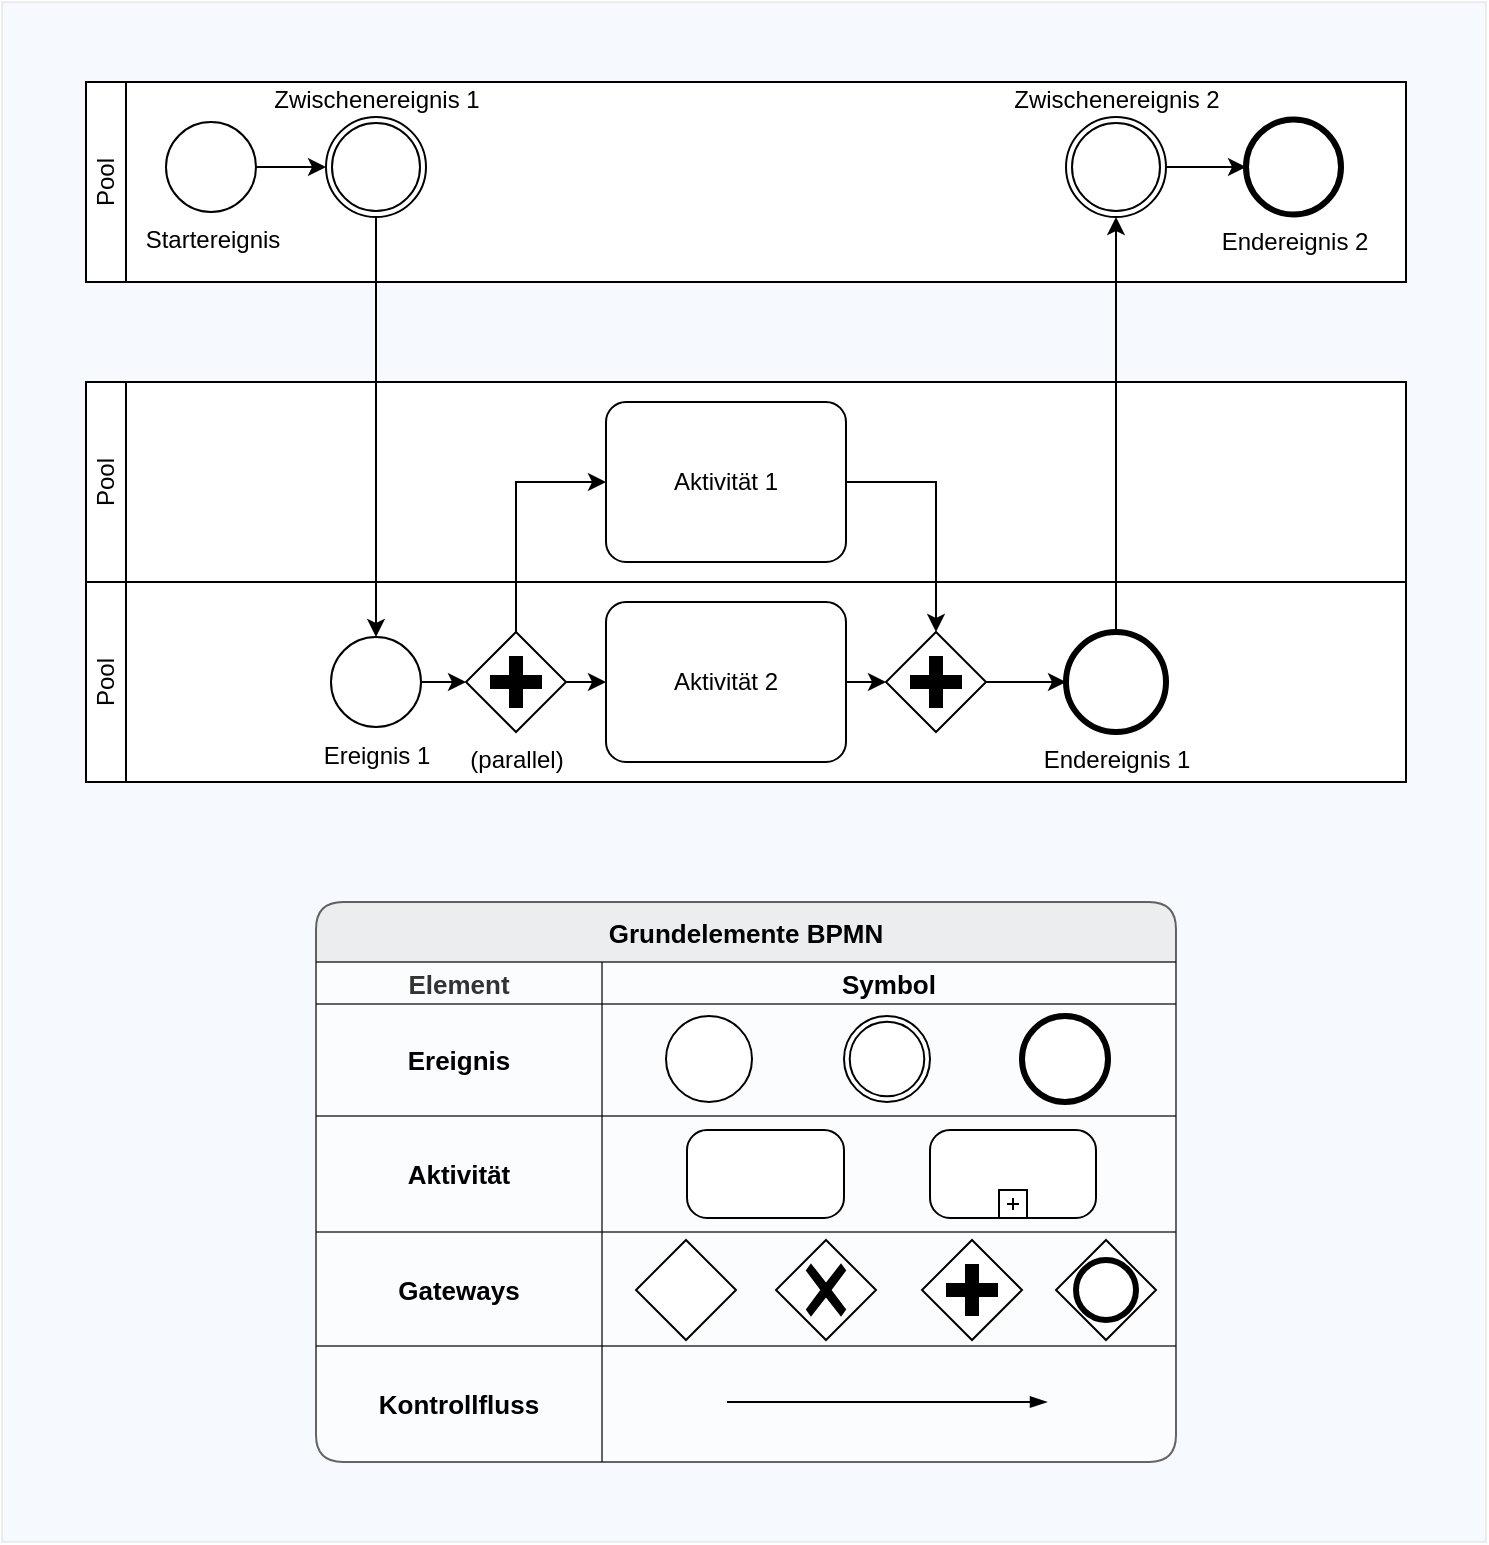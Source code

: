 <mxfile version="24.7.17">
  <diagram name="Seite-1" id="XW_0ANEHmPP_M-6RpB5G">
    <mxGraphModel dx="2601" dy="941" grid="1" gridSize="10" guides="1" tooltips="1" connect="1" arrows="1" fold="1" page="1" pageScale="1" pageWidth="827" pageHeight="1169" math="0" shadow="0">
      <root>
        <mxCell id="0" />
        <mxCell id="1" parent="0" />
        <mxCell id="kurR8D_o498Ej0qyucVB-48" value="" style="rounded=0;whiteSpace=wrap;html=1;fillColor=#A9C4EB;strokeColor=#666666;fontColor=#333333;opacity=10;" parent="1" vertex="1">
          <mxGeometry x="-322" y="160" width="742" height="770" as="geometry" />
        </mxCell>
        <mxCell id="P1MDgO6zlZVomxwXiuD8-85" value="Pool" style="swimlane;html=1;startSize=20;fontStyle=0;collapsible=0;horizontal=0;swimlaneLine=1;swimlaneFillColor=#ffffff;strokeWidth=1;whiteSpace=wrap;" parent="1" vertex="1">
          <mxGeometry x="-280" y="200" width="660" height="100" as="geometry" />
        </mxCell>
        <mxCell id="P1MDgO6zlZVomxwXiuD8-92" style="edgeStyle=orthogonalEdgeStyle;rounded=0;orthogonalLoop=1;jettySize=auto;html=1;exitX=1;exitY=0.5;exitDx=0;exitDy=0;exitPerimeter=0;" parent="P1MDgO6zlZVomxwXiuD8-85" source="P1MDgO6zlZVomxwXiuD8-88" target="P1MDgO6zlZVomxwXiuD8-91" edge="1">
          <mxGeometry relative="1" as="geometry" />
        </mxCell>
        <mxCell id="P1MDgO6zlZVomxwXiuD8-88" value="Startereignis" style="points=[[0.145,0.145,0],[0.5,0,0],[0.855,0.145,0],[1,0.5,0],[0.855,0.855,0],[0.5,1,0],[0.145,0.855,0],[0,0.5,0]];shape=mxgraph.bpmn.event;html=1;verticalLabelPosition=bottom;labelBackgroundColor=#ffffff;verticalAlign=top;align=center;perimeter=ellipsePerimeter;outlineConnect=0;aspect=fixed;outline=standard;symbol=general;" parent="P1MDgO6zlZVomxwXiuD8-85" vertex="1">
          <mxGeometry x="40" y="20" width="45" height="45" as="geometry" />
        </mxCell>
        <mxCell id="P1MDgO6zlZVomxwXiuD8-91" value="Zwischenereignis 1" style="points=[[0.145,0.145,0],[0.5,0,0],[0.855,0.145,0],[1,0.5,0],[0.855,0.855,0],[0.5,1,0],[0.145,0.855,0],[0,0.5,0]];shape=mxgraph.bpmn.event;html=1;verticalLabelPosition=top;labelBackgroundColor=#ffffff;verticalAlign=bottom;align=center;perimeter=ellipsePerimeter;outlineConnect=0;aspect=fixed;outline=throwing;symbol=general;labelPosition=center;" parent="P1MDgO6zlZVomxwXiuD8-85" vertex="1">
          <mxGeometry x="120" y="17.5" width="50" height="50" as="geometry" />
        </mxCell>
        <mxCell id="P1MDgO6zlZVomxwXiuD8-113" value="Zwischenereignis 2" style="points=[[0.145,0.145,0],[0.5,0,0],[0.855,0.145,0],[1,0.5,0],[0.855,0.855,0],[0.5,1,0],[0.145,0.855,0],[0,0.5,0]];shape=mxgraph.bpmn.event;html=1;verticalLabelPosition=top;labelBackgroundColor=#ffffff;verticalAlign=bottom;align=center;perimeter=ellipsePerimeter;outlineConnect=0;aspect=fixed;outline=throwing;symbol=general;labelPosition=center;" parent="P1MDgO6zlZVomxwXiuD8-85" vertex="1">
          <mxGeometry x="490" y="17.5" width="50" height="50" as="geometry" />
        </mxCell>
        <mxCell id="P1MDgO6zlZVomxwXiuD8-116" value="Endereignis 2" style="points=[[0.145,0.145,0],[0.5,0,0],[0.855,0.145,0],[1,0.5,0],[0.855,0.855,0],[0.5,1,0],[0.145,0.855,0],[0,0.5,0]];shape=mxgraph.bpmn.event;html=1;verticalLabelPosition=bottom;labelBackgroundColor=#ffffff;verticalAlign=top;align=center;perimeter=ellipsePerimeter;outlineConnect=0;aspect=fixed;outline=end;symbol=terminate2;" parent="P1MDgO6zlZVomxwXiuD8-85" vertex="1">
          <mxGeometry x="580" y="18.75" width="47.5" height="47.5" as="geometry" />
        </mxCell>
        <mxCell id="P1MDgO6zlZVomxwXiuD8-117" style="edgeStyle=orthogonalEdgeStyle;rounded=0;orthogonalLoop=1;jettySize=auto;html=1;exitX=1;exitY=0.5;exitDx=0;exitDy=0;exitPerimeter=0;entryX=0;entryY=0.5;entryDx=0;entryDy=0;entryPerimeter=0;" parent="P1MDgO6zlZVomxwXiuD8-85" source="P1MDgO6zlZVomxwXiuD8-113" target="P1MDgO6zlZVomxwXiuD8-116" edge="1">
          <mxGeometry relative="1" as="geometry" />
        </mxCell>
        <mxCell id="P1MDgO6zlZVomxwXiuD8-86" value="Pool" style="swimlane;html=1;startSize=20;fontStyle=0;collapsible=0;horizontal=0;swimlaneLine=1;swimlaneFillColor=#ffffff;strokeWidth=1;whiteSpace=wrap;" parent="1" vertex="1">
          <mxGeometry x="-280" y="350" width="660" height="100" as="geometry" />
        </mxCell>
        <mxCell id="P1MDgO6zlZVomxwXiuD8-101" value="Aktivität 1" style="points=[[0.25,0,0],[0.5,0,0],[0.75,0,0],[1,0.25,0],[1,0.5,0],[1,0.75,0],[0.75,1,0],[0.5,1,0],[0.25,1,0],[0,0.75,0],[0,0.5,0],[0,0.25,0]];shape=mxgraph.bpmn.task;whiteSpace=wrap;rectStyle=rounded;size=10;html=1;container=1;expand=0;collapsible=0;taskMarker=abstract;" parent="P1MDgO6zlZVomxwXiuD8-86" vertex="1">
          <mxGeometry x="260" y="10" width="120" height="80" as="geometry" />
        </mxCell>
        <mxCell id="P1MDgO6zlZVomxwXiuD8-87" value="Pool" style="swimlane;html=1;startSize=20;fontStyle=0;collapsible=0;horizontal=0;swimlaneLine=1;swimlaneFillColor=#ffffff;strokeWidth=1;whiteSpace=wrap;" parent="1" vertex="1">
          <mxGeometry x="-280" y="450" width="660" height="100" as="geometry" />
        </mxCell>
        <mxCell id="P1MDgO6zlZVomxwXiuD8-93" value="Ereignis 1" style="points=[[0.145,0.145,0],[0.5,0,0],[0.855,0.145,0],[1,0.5,0],[0.855,0.855,0],[0.5,1,0],[0.145,0.855,0],[0,0.5,0]];shape=mxgraph.bpmn.event;html=1;verticalLabelPosition=bottom;labelBackgroundColor=#ffffff;verticalAlign=top;align=center;perimeter=ellipsePerimeter;outlineConnect=0;aspect=fixed;outline=standard;symbol=general;" parent="P1MDgO6zlZVomxwXiuD8-87" vertex="1">
          <mxGeometry x="122.5" y="27.5" width="45" height="45" as="geometry" />
        </mxCell>
        <mxCell id="P1MDgO6zlZVomxwXiuD8-99" value="(parallel)" style="points=[[0.25,0.25,0],[0.5,0,0],[0.75,0.25,0],[1,0.5,0],[0.75,0.75,0],[0.5,1,0],[0.25,0.75,0],[0,0.5,0]];shape=mxgraph.bpmn.gateway2;html=1;verticalLabelPosition=bottom;labelBackgroundColor=#ffffff;verticalAlign=top;align=center;perimeter=rhombusPerimeter;outlineConnect=0;outline=none;symbol=none;gwType=parallel;" parent="P1MDgO6zlZVomxwXiuD8-87" vertex="1">
          <mxGeometry x="190" y="25" width="50" height="50" as="geometry" />
        </mxCell>
        <mxCell id="P1MDgO6zlZVomxwXiuD8-100" style="edgeStyle=orthogonalEdgeStyle;rounded=0;orthogonalLoop=1;jettySize=auto;html=1;exitX=1;exitY=0.5;exitDx=0;exitDy=0;exitPerimeter=0;entryX=0;entryY=0.5;entryDx=0;entryDy=0;entryPerimeter=0;" parent="P1MDgO6zlZVomxwXiuD8-87" source="P1MDgO6zlZVomxwXiuD8-93" target="P1MDgO6zlZVomxwXiuD8-99" edge="1">
          <mxGeometry relative="1" as="geometry" />
        </mxCell>
        <mxCell id="P1MDgO6zlZVomxwXiuD8-102" value="Aktivität 2" style="points=[[0.25,0,0],[0.5,0,0],[0.75,0,0],[1,0.25,0],[1,0.5,0],[1,0.75,0],[0.75,1,0],[0.5,1,0],[0.25,1,0],[0,0.75,0],[0,0.5,0],[0,0.25,0]];shape=mxgraph.bpmn.task;whiteSpace=wrap;rectStyle=rounded;size=10;html=1;container=1;expand=0;collapsible=0;taskMarker=abstract;" parent="P1MDgO6zlZVomxwXiuD8-87" vertex="1">
          <mxGeometry x="260" y="10" width="120" height="80" as="geometry" />
        </mxCell>
        <mxCell id="P1MDgO6zlZVomxwXiuD8-106" style="edgeStyle=orthogonalEdgeStyle;rounded=0;orthogonalLoop=1;jettySize=auto;html=1;exitX=1;exitY=0.5;exitDx=0;exitDy=0;exitPerimeter=0;entryX=0;entryY=0.5;entryDx=0;entryDy=0;entryPerimeter=0;" parent="P1MDgO6zlZVomxwXiuD8-87" source="P1MDgO6zlZVomxwXiuD8-99" target="P1MDgO6zlZVomxwXiuD8-102" edge="1">
          <mxGeometry relative="1" as="geometry" />
        </mxCell>
        <mxCell id="P1MDgO6zlZVomxwXiuD8-107" value="" style="points=[[0.25,0.25,0],[0.5,0,0],[0.75,0.25,0],[1,0.5,0],[0.75,0.75,0],[0.5,1,0],[0.25,0.75,0],[0,0.5,0]];shape=mxgraph.bpmn.gateway2;html=1;verticalLabelPosition=bottom;labelBackgroundColor=#ffffff;verticalAlign=top;align=center;perimeter=rhombusPerimeter;outlineConnect=0;outline=none;symbol=none;gwType=parallel;" parent="P1MDgO6zlZVomxwXiuD8-87" vertex="1">
          <mxGeometry x="400" y="25" width="50" height="50" as="geometry" />
        </mxCell>
        <mxCell id="P1MDgO6zlZVomxwXiuD8-108" style="edgeStyle=orthogonalEdgeStyle;rounded=0;orthogonalLoop=1;jettySize=auto;html=1;exitX=1;exitY=0.5;exitDx=0;exitDy=0;exitPerimeter=0;entryX=0;entryY=0.5;entryDx=0;entryDy=0;entryPerimeter=0;" parent="P1MDgO6zlZVomxwXiuD8-87" source="P1MDgO6zlZVomxwXiuD8-102" target="P1MDgO6zlZVomxwXiuD8-107" edge="1">
          <mxGeometry relative="1" as="geometry" />
        </mxCell>
        <mxCell id="P1MDgO6zlZVomxwXiuD8-118" value="" style="edgeStyle=orthogonalEdgeStyle;rounded=0;orthogonalLoop=1;jettySize=auto;html=1;exitX=1;exitY=0.5;exitDx=0;exitDy=0;exitPerimeter=0;entryX=0;entryY=0.5;entryDx=0;entryDy=0;entryPerimeter=0;" parent="P1MDgO6zlZVomxwXiuD8-87" source="P1MDgO6zlZVomxwXiuD8-107" target="P1MDgO6zlZVomxwXiuD8-115" edge="1">
          <mxGeometry relative="1" as="geometry">
            <mxPoint x="170" y="500" as="sourcePoint" />
            <mxPoint x="280" y="500" as="targetPoint" />
          </mxGeometry>
        </mxCell>
        <mxCell id="P1MDgO6zlZVomxwXiuD8-115" value="Endereignis 1" style="points=[[0.145,0.145,0],[0.5,0,0],[0.855,0.145,0],[1,0.5,0],[0.855,0.855,0],[0.5,1,0],[0.145,0.855,0],[0,0.5,0]];shape=mxgraph.bpmn.event;html=1;verticalLabelPosition=bottom;labelBackgroundColor=#ffffff;verticalAlign=top;align=center;perimeter=ellipsePerimeter;outlineConnect=0;aspect=fixed;outline=end;symbol=terminate2;" parent="P1MDgO6zlZVomxwXiuD8-87" vertex="1">
          <mxGeometry x="490" y="25" width="50" height="50" as="geometry" />
        </mxCell>
        <mxCell id="P1MDgO6zlZVomxwXiuD8-94" style="edgeStyle=orthogonalEdgeStyle;rounded=0;orthogonalLoop=1;jettySize=auto;html=1;exitX=0.5;exitY=1;exitDx=0;exitDy=0;exitPerimeter=0;entryX=0.5;entryY=0;entryDx=0;entryDy=0;entryPerimeter=0;" parent="1" source="P1MDgO6zlZVomxwXiuD8-91" target="P1MDgO6zlZVomxwXiuD8-93" edge="1">
          <mxGeometry relative="1" as="geometry" />
        </mxCell>
        <mxCell id="P1MDgO6zlZVomxwXiuD8-104" style="edgeStyle=orthogonalEdgeStyle;rounded=0;orthogonalLoop=1;jettySize=auto;html=1;exitX=0.5;exitY=0;exitDx=0;exitDy=0;exitPerimeter=0;entryX=0;entryY=0.5;entryDx=0;entryDy=0;entryPerimeter=0;" parent="1" source="P1MDgO6zlZVomxwXiuD8-99" target="P1MDgO6zlZVomxwXiuD8-101" edge="1">
          <mxGeometry relative="1" as="geometry" />
        </mxCell>
        <mxCell id="P1MDgO6zlZVomxwXiuD8-109" style="edgeStyle=orthogonalEdgeStyle;rounded=0;orthogonalLoop=1;jettySize=auto;html=1;exitX=1;exitY=0.5;exitDx=0;exitDy=0;exitPerimeter=0;entryX=0.5;entryY=0;entryDx=0;entryDy=0;entryPerimeter=0;" parent="1" source="P1MDgO6zlZVomxwXiuD8-101" target="P1MDgO6zlZVomxwXiuD8-107" edge="1">
          <mxGeometry relative="1" as="geometry" />
        </mxCell>
        <mxCell id="P1MDgO6zlZVomxwXiuD8-119" style="edgeStyle=orthogonalEdgeStyle;rounded=0;orthogonalLoop=1;jettySize=auto;html=1;exitX=0.5;exitY=0;exitDx=0;exitDy=0;exitPerimeter=0;" parent="1" source="P1MDgO6zlZVomxwXiuD8-115" target="P1MDgO6zlZVomxwXiuD8-113" edge="1">
          <mxGeometry relative="1" as="geometry" />
        </mxCell>
        <mxCell id="P1MDgO6zlZVomxwXiuD8-25" value="Grundelemente BPMN" style="shape=table;startSize=30;container=1;collapsible=0;childLayout=tableLayout;labelBackgroundColor=none;labelBorderColor=none;textShadow=0;fontSize=13;fontStyle=1;strokeWidth=1;fillColor=#E6E6E6;gradientColor=none;swimlaneFillColor=default;rounded=1;shadow=0;swimlaneLine=1;opacity=60;" parent="1" vertex="1">
          <mxGeometry x="-165" y="610" width="430" height="280" as="geometry" />
        </mxCell>
        <mxCell id="P1MDgO6zlZVomxwXiuD8-26" value="" style="shape=tableRow;horizontal=0;startSize=0;swimlaneHead=0;swimlaneBody=0;strokeColor=inherit;top=0;left=0;bottom=0;right=0;collapsible=0;dropTarget=0;fillColor=none;points=[[0,0.5],[1,0.5]];portConstraint=eastwest;fontSize=13;" parent="P1MDgO6zlZVomxwXiuD8-25" vertex="1">
          <mxGeometry y="30" width="430" height="21" as="geometry" />
        </mxCell>
        <mxCell id="P1MDgO6zlZVomxwXiuD8-27" value="&lt;b&gt;Element&lt;/b&gt;" style="shape=partialRectangle;html=1;whiteSpace=wrap;connectable=0;overflow=hidden;top=0;left=0;bottom=0;right=0;pointerEvents=1;fontSize=13;fillColor=none;fontColor=#333333;strokeColor=#000000;" parent="P1MDgO6zlZVomxwXiuD8-26" vertex="1">
          <mxGeometry width="143" height="21" as="geometry">
            <mxRectangle width="143" height="21" as="alternateBounds" />
          </mxGeometry>
        </mxCell>
        <mxCell id="P1MDgO6zlZVomxwXiuD8-28" value="&lt;b&gt;Symbol&lt;/b&gt;" style="shape=partialRectangle;html=1;whiteSpace=wrap;connectable=0;overflow=hidden;top=0;left=0;bottom=0;right=0;pointerEvents=1;fontSize=13;fillColor=none;" parent="P1MDgO6zlZVomxwXiuD8-26" vertex="1">
          <mxGeometry x="143" width="287" height="21" as="geometry">
            <mxRectangle width="287" height="21" as="alternateBounds" />
          </mxGeometry>
        </mxCell>
        <mxCell id="P1MDgO6zlZVomxwXiuD8-30" value="" style="shape=tableRow;horizontal=0;startSize=0;swimlaneHead=0;swimlaneBody=0;strokeColor=default;top=0;left=0;bottom=0;right=0;collapsible=0;dropTarget=0;fillColor=none;points=[[0,0.5],[1,0.5]];portConstraint=eastwest;fontSize=13;" parent="P1MDgO6zlZVomxwXiuD8-25" vertex="1">
          <mxGeometry y="51" width="430" height="56" as="geometry" />
        </mxCell>
        <mxCell id="P1MDgO6zlZVomxwXiuD8-31" value="&lt;b&gt;Ereignis&lt;/b&gt;" style="shape=partialRectangle;html=1;whiteSpace=wrap;connectable=0;strokeColor=inherit;overflow=hidden;fillColor=none;top=0;left=0;bottom=0;right=0;pointerEvents=1;fontSize=13;" parent="P1MDgO6zlZVomxwXiuD8-30" vertex="1">
          <mxGeometry width="143" height="56" as="geometry">
            <mxRectangle width="143" height="56" as="alternateBounds" />
          </mxGeometry>
        </mxCell>
        <mxCell id="P1MDgO6zlZVomxwXiuD8-32" value="" style="shape=partialRectangle;html=1;whiteSpace=wrap;connectable=0;strokeColor=default;overflow=hidden;fillColor=none;top=0;left=0;bottom=0;right=0;pointerEvents=1;fontSize=13;" parent="P1MDgO6zlZVomxwXiuD8-30" vertex="1">
          <mxGeometry x="143" width="287" height="56" as="geometry">
            <mxRectangle width="287" height="56" as="alternateBounds" />
          </mxGeometry>
        </mxCell>
        <mxCell id="P1MDgO6zlZVomxwXiuD8-34" value="" style="shape=tableRow;horizontal=0;startSize=0;swimlaneHead=0;swimlaneBody=0;strokeColor=inherit;top=0;left=0;bottom=0;right=0;collapsible=0;dropTarget=0;fillColor=none;points=[[0,0.5],[1,0.5]];portConstraint=eastwest;fontSize=13;" parent="P1MDgO6zlZVomxwXiuD8-25" vertex="1">
          <mxGeometry y="107" width="430" height="58" as="geometry" />
        </mxCell>
        <mxCell id="P1MDgO6zlZVomxwXiuD8-35" value="&lt;b&gt;Aktivität&lt;/b&gt;" style="shape=partialRectangle;html=1;whiteSpace=wrap;connectable=0;strokeColor=inherit;overflow=hidden;fillColor=none;top=0;left=0;bottom=0;right=0;pointerEvents=1;fontSize=13;" parent="P1MDgO6zlZVomxwXiuD8-34" vertex="1">
          <mxGeometry width="143" height="58" as="geometry">
            <mxRectangle width="143" height="58" as="alternateBounds" />
          </mxGeometry>
        </mxCell>
        <mxCell id="P1MDgO6zlZVomxwXiuD8-36" value="" style="shape=partialRectangle;html=1;whiteSpace=wrap;connectable=0;strokeColor=inherit;overflow=hidden;fillColor=none;top=0;left=0;bottom=0;right=0;pointerEvents=1;fontSize=13;" parent="P1MDgO6zlZVomxwXiuD8-34" vertex="1">
          <mxGeometry x="143" width="287" height="58" as="geometry">
            <mxRectangle width="287" height="58" as="alternateBounds" />
          </mxGeometry>
        </mxCell>
        <mxCell id="P1MDgO6zlZVomxwXiuD8-42" value="" style="shape=tableRow;horizontal=0;startSize=0;swimlaneHead=0;swimlaneBody=0;strokeColor=inherit;top=0;left=0;bottom=0;right=0;collapsible=0;dropTarget=0;fillColor=none;points=[[0,0.5],[1,0.5]];portConstraint=eastwest;fontSize=13;" parent="P1MDgO6zlZVomxwXiuD8-25" vertex="1">
          <mxGeometry y="165" width="430" height="57" as="geometry" />
        </mxCell>
        <mxCell id="P1MDgO6zlZVomxwXiuD8-43" value="&lt;b&gt;Gateways&lt;/b&gt;" style="shape=partialRectangle;html=1;whiteSpace=wrap;connectable=0;strokeColor=inherit;overflow=hidden;fillColor=none;top=0;left=0;bottom=0;right=0;pointerEvents=1;fontSize=13;" parent="P1MDgO6zlZVomxwXiuD8-42" vertex="1">
          <mxGeometry width="143" height="57" as="geometry">
            <mxRectangle width="143" height="57" as="alternateBounds" />
          </mxGeometry>
        </mxCell>
        <mxCell id="P1MDgO6zlZVomxwXiuD8-44" value="" style="shape=partialRectangle;html=1;whiteSpace=wrap;connectable=0;strokeColor=inherit;overflow=hidden;fillColor=none;top=0;left=0;bottom=0;right=0;pointerEvents=1;fontSize=13;" parent="P1MDgO6zlZVomxwXiuD8-42" vertex="1">
          <mxGeometry x="143" width="287" height="57" as="geometry">
            <mxRectangle width="287" height="57" as="alternateBounds" />
          </mxGeometry>
        </mxCell>
        <mxCell id="P1MDgO6zlZVomxwXiuD8-56" style="shape=tableRow;horizontal=0;startSize=0;swimlaneHead=0;swimlaneBody=0;strokeColor=inherit;top=0;left=0;bottom=0;right=0;collapsible=0;dropTarget=0;fillColor=none;points=[[0,0.5],[1,0.5]];portConstraint=eastwest;fontSize=13;" parent="P1MDgO6zlZVomxwXiuD8-25" vertex="1">
          <mxGeometry y="222" width="430" height="58" as="geometry" />
        </mxCell>
        <mxCell id="P1MDgO6zlZVomxwXiuD8-57" value="&lt;b&gt;Kontrollfluss&lt;/b&gt;" style="shape=partialRectangle;html=1;whiteSpace=wrap;connectable=0;strokeColor=inherit;overflow=hidden;fillColor=none;top=0;left=0;bottom=0;right=0;pointerEvents=1;fontSize=13;" parent="P1MDgO6zlZVomxwXiuD8-56" vertex="1">
          <mxGeometry width="143" height="58" as="geometry">
            <mxRectangle width="143" height="58" as="alternateBounds" />
          </mxGeometry>
        </mxCell>
        <mxCell id="P1MDgO6zlZVomxwXiuD8-58" style="shape=partialRectangle;html=1;whiteSpace=wrap;connectable=0;strokeColor=inherit;overflow=hidden;fillColor=none;top=0;left=0;bottom=0;right=0;pointerEvents=1;fontSize=13;" parent="P1MDgO6zlZVomxwXiuD8-56" vertex="1">
          <mxGeometry x="143" width="287" height="58" as="geometry">
            <mxRectangle width="287" height="58" as="alternateBounds" />
          </mxGeometry>
        </mxCell>
        <mxCell id="P1MDgO6zlZVomxwXiuD8-74" value="" style="points=[[0.145,0.145,0],[0.5,0,0],[0.855,0.145,0],[1,0.5,0],[0.855,0.855,0],[0.5,1,0],[0.145,0.855,0],[0,0.5,0]];shape=mxgraph.bpmn.event;html=1;verticalLabelPosition=bottom;labelBackgroundColor=#ffffff;verticalAlign=top;align=center;perimeter=ellipsePerimeter;outlineConnect=0;aspect=fixed;outline=standard;symbol=general;" parent="1" vertex="1">
          <mxGeometry x="10" y="667" width="43" height="43" as="geometry" />
        </mxCell>
        <mxCell id="P1MDgO6zlZVomxwXiuD8-75" value="" style="points=[[0.145,0.145,0],[0.5,0,0],[0.855,0.145,0],[1,0.5,0],[0.855,0.855,0],[0.5,1,0],[0.145,0.855,0],[0,0.5,0]];shape=mxgraph.bpmn.event;html=1;verticalLabelPosition=bottom;labelBackgroundColor=#ffffff;verticalAlign=top;align=center;perimeter=ellipsePerimeter;outlineConnect=0;aspect=fixed;outline=throwing;symbol=general;strokeColor=#000000;" parent="1" vertex="1">
          <mxGeometry x="99" y="667" width="43" height="43" as="geometry" />
        </mxCell>
        <mxCell id="P1MDgO6zlZVomxwXiuD8-76" value="" style="points=[[0.145,0.145,0],[0.5,0,0],[0.855,0.145,0],[1,0.5,0],[0.855,0.855,0],[0.5,1,0],[0.145,0.855,0],[0,0.5,0]];shape=mxgraph.bpmn.event;html=1;verticalLabelPosition=bottom;labelBackgroundColor=#ffffff;verticalAlign=top;align=center;perimeter=ellipsePerimeter;outlineConnect=0;aspect=fixed;outline=end;symbol=terminate2;strokeColor=#000000;" parent="1" vertex="1">
          <mxGeometry x="188" y="667" width="43" height="43" as="geometry" />
        </mxCell>
        <mxCell id="P1MDgO6zlZVomxwXiuD8-77" value="" style="points=[[0.25,0,0],[0.5,0,0],[0.75,0,0],[1,0.25,0],[1,0.5,0],[1,0.75,0],[0.75,1,0],[0.5,1,0],[0.25,1,0],[0,0.75,0],[0,0.5,0],[0,0.25,0]];shape=mxgraph.bpmn.task;whiteSpace=wrap;rectStyle=rounded;size=10;html=1;container=1;expand=0;collapsible=0;taskMarker=abstract;" parent="1" vertex="1">
          <mxGeometry x="20.5" y="724" width="78.5" height="44" as="geometry" />
        </mxCell>
        <mxCell id="P1MDgO6zlZVomxwXiuD8-78" value="" style="points=[[0.25,0,0],[0.5,0,0],[0.75,0,0],[1,0.25,0],[1,0.5,0],[1,0.75,0],[0.75,1,0],[0.5,1,0],[0.25,1,0],[0,0.75,0],[0,0.5,0],[0,0.25,0]];shape=mxgraph.bpmn.task;whiteSpace=wrap;rectStyle=rounded;size=10;html=1;container=1;expand=0;collapsible=0;taskMarker=abstract;isLoopSub=1;strokeColor=#000000;" parent="1" vertex="1">
          <mxGeometry x="142" y="724" width="83" height="44" as="geometry" />
        </mxCell>
        <mxCell id="P1MDgO6zlZVomxwXiuD8-83" value="" style="edgeStyle=elbowEdgeStyle;fontSize=12;html=1;endArrow=blockThin;endFill=1;rounded=0;" parent="1" edge="1">
          <mxGeometry width="160" relative="1" as="geometry">
            <mxPoint x="40.5" y="860" as="sourcePoint" />
            <mxPoint x="200.5" y="860" as="targetPoint" />
          </mxGeometry>
        </mxCell>
        <mxCell id="P1MDgO6zlZVomxwXiuD8-95" value="" style="points=[[0.25,0.25,0],[0.5,0,0],[0.75,0.25,0],[1,0.5,0],[0.75,0.75,0],[0.5,1,0],[0.25,0.75,0],[0,0.5,0]];shape=mxgraph.bpmn.gateway2;html=1;verticalLabelPosition=bottom;labelBackgroundColor=#ffffff;verticalAlign=top;align=center;perimeter=rhombusPerimeter;outlineConnect=0;outline=none;symbol=none;gwType=parallel;strokeColor=#000000;" parent="1" vertex="1">
          <mxGeometry x="138" y="779" width="50" height="50" as="geometry" />
        </mxCell>
        <mxCell id="P1MDgO6zlZVomxwXiuD8-96" value="" style="points=[[0.25,0.25,0],[0.5,0,0],[0.75,0.25,0],[1,0.5,0],[0.75,0.75,0],[0.5,1,0],[0.25,0.75,0],[0,0.5,0]];shape=mxgraph.bpmn.gateway2;html=1;verticalLabelPosition=bottom;labelBackgroundColor=#ffffff;verticalAlign=top;align=center;perimeter=rhombusPerimeter;outlineConnect=0;outline=none;symbol=none;strokeColor=#000000;" parent="1" vertex="1">
          <mxGeometry x="-5" y="779" width="50" height="50" as="geometry" />
        </mxCell>
        <mxCell id="P1MDgO6zlZVomxwXiuD8-97" value="" style="points=[[0.25,0.25,0],[0.5,0,0],[0.75,0.25,0],[1,0.5,0],[0.75,0.75,0],[0.5,1,0],[0.25,0.75,0],[0,0.5,0]];shape=mxgraph.bpmn.gateway2;html=1;verticalLabelPosition=bottom;labelBackgroundColor=#ffffff;verticalAlign=top;align=center;perimeter=rhombusPerimeter;outlineConnect=0;outline=none;symbol=none;gwType=exclusive;strokeColor=#000000;" parent="1" vertex="1">
          <mxGeometry x="65" y="779" width="50" height="50" as="geometry" />
        </mxCell>
        <mxCell id="P1MDgO6zlZVomxwXiuD8-98" value="" style="points=[[0.25,0.25,0],[0.5,0,0],[0.75,0.25,0],[1,0.5,0],[0.75,0.75,0],[0.5,1,0],[0.25,0.75,0],[0,0.5,0]];shape=mxgraph.bpmn.gateway2;html=1;verticalLabelPosition=bottom;labelBackgroundColor=#ffffff;verticalAlign=top;align=center;perimeter=rhombusPerimeter;outlineConnect=0;outline=end;symbol=general;strokeColor=#000000;" parent="1" vertex="1">
          <mxGeometry x="205" y="779" width="50" height="50" as="geometry" />
        </mxCell>
      </root>
    </mxGraphModel>
  </diagram>
</mxfile>

